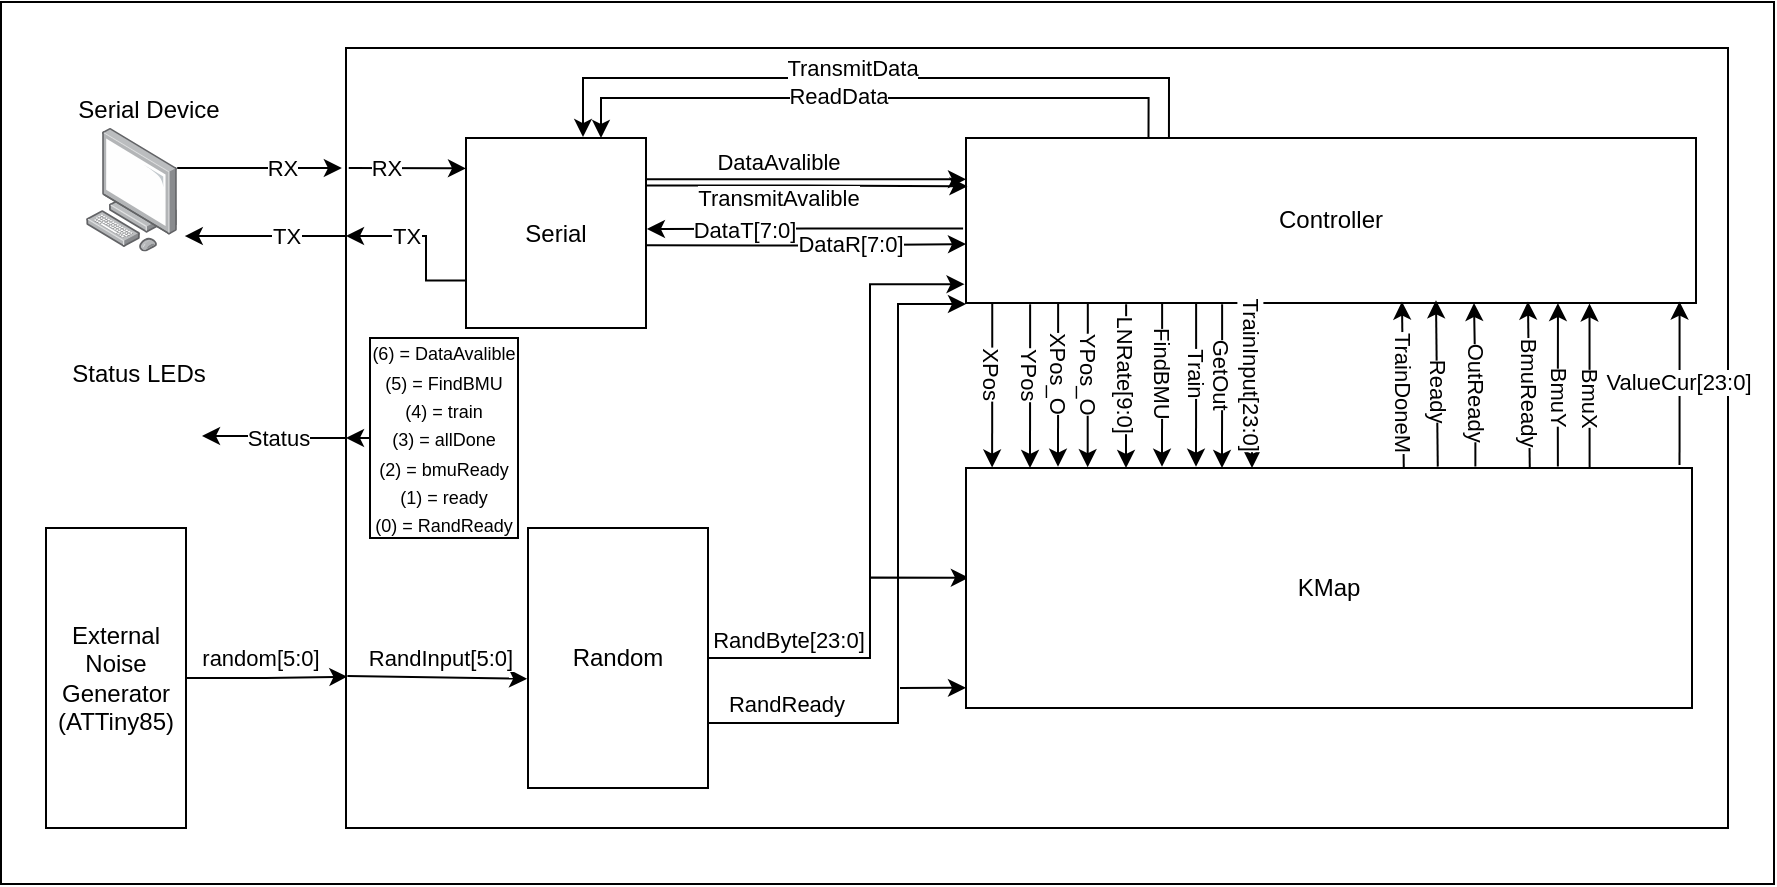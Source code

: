 <mxfile version="14.2.2" type="device"><diagram id="R2lEEEUBdFMjLlhIrx00" name="Page-1"><mxGraphModel dx="1265" dy="232" grid="0" gridSize="10" guides="1" tooltips="1" connect="1" arrows="1" fold="1" page="1" pageScale="1" pageWidth="850" pageHeight="1100" math="0" shadow="0" extFonts="Permanent Marker^https://fonts.googleapis.com/css?family=Permanent+Marker"><root><mxCell id="0"/><mxCell id="1" parent="0"/><mxCell id="EjHJey0WgE5apxIAujF4-113" value="" style="rounded=0;whiteSpace=wrap;html=1;" vertex="1" parent="1"><mxGeometry x="-22.5" y="27" width="886.5" height="441" as="geometry"/></mxCell><mxCell id="EjHJey0WgE5apxIAujF4-12" style="edgeStyle=orthogonalEdgeStyle;rounded=0;orthogonalLoop=1;jettySize=auto;html=1;exitX=0;exitY=0.25;exitDx=0;exitDy=0;entryX=1.083;entryY=0.874;entryDx=0;entryDy=0;entryPerimeter=0;" edge="1" parent="1" source="EjHJey0WgE5apxIAujF4-6" target="EjHJey0WgE5apxIAujF4-10"><mxGeometry relative="1" as="geometry"><Array as="points"><mxPoint x="150" y="144"/></Array></mxGeometry></mxCell><mxCell id="EjHJey0WgE5apxIAujF4-14" value="TX" style="edgeLabel;html=1;align=center;verticalAlign=middle;resizable=0;points=[];" vertex="1" connectable="0" parent="EjHJey0WgE5apxIAujF4-12"><mxGeometry x="-0.197" relative="1" as="geometry"><mxPoint as="offset"/></mxGeometry></mxCell><mxCell id="EjHJey0WgE5apxIAujF4-29" style="edgeStyle=orthogonalEdgeStyle;rounded=0;orthogonalLoop=1;jettySize=auto;html=1;exitX=0;exitY=0.5;exitDx=0;exitDy=0;" edge="1" parent="1" source="EjHJey0WgE5apxIAujF4-6" target="EjHJey0WgE5apxIAujF4-25"><mxGeometry relative="1" as="geometry"><mxPoint x="80" y="200" as="targetPoint"/><Array as="points"><mxPoint x="115" y="244"/></Array></mxGeometry></mxCell><mxCell id="EjHJey0WgE5apxIAujF4-31" value="Status" style="edgeLabel;html=1;align=center;verticalAlign=middle;resizable=0;points=[];" vertex="1" connectable="0" parent="EjHJey0WgE5apxIAujF4-29"><mxGeometry x="-0.072" relative="1" as="geometry"><mxPoint as="offset"/></mxGeometry></mxCell><mxCell id="EjHJey0WgE5apxIAujF4-6" value="" style="rounded=0;whiteSpace=wrap;html=1;" vertex="1" parent="1"><mxGeometry x="150" y="50" width="691" height="390" as="geometry"/></mxCell><mxCell id="EjHJey0WgE5apxIAujF4-51" style="edgeStyle=orthogonalEdgeStyle;rounded=0;orthogonalLoop=1;jettySize=auto;html=1;exitX=0.25;exitY=0;exitDx=0;exitDy=0;entryX=0.75;entryY=0;entryDx=0;entryDy=0;" edge="1" parent="1" source="EjHJey0WgE5apxIAujF4-1" target="EjHJey0WgE5apxIAujF4-2"><mxGeometry relative="1" as="geometry"/></mxCell><mxCell id="EjHJey0WgE5apxIAujF4-53" value="ReadData" style="edgeLabel;html=1;align=center;verticalAlign=middle;resizable=0;points=[];" vertex="1" connectable="0" parent="EjHJey0WgE5apxIAujF4-51"><mxGeometry x="0.117" y="-1" relative="1" as="geometry"><mxPoint as="offset"/></mxGeometry></mxCell><mxCell id="EjHJey0WgE5apxIAujF4-56" style="edgeStyle=orthogonalEdgeStyle;rounded=0;orthogonalLoop=1;jettySize=auto;html=1;entryX=1.005;entryY=0.479;entryDx=0;entryDy=0;entryPerimeter=0;exitX=-0.004;exitY=0.549;exitDx=0;exitDy=0;exitPerimeter=0;" edge="1" parent="1" source="EjHJey0WgE5apxIAujF4-1" target="EjHJey0WgE5apxIAujF4-2"><mxGeometry relative="1" as="geometry"/></mxCell><mxCell id="EjHJey0WgE5apxIAujF4-58" value="DataT[7:0]" style="edgeLabel;html=1;align=center;verticalAlign=middle;resizable=0;points=[];" vertex="1" connectable="0" parent="EjHJey0WgE5apxIAujF4-56"><mxGeometry x="0.384" relative="1" as="geometry"><mxPoint as="offset"/></mxGeometry></mxCell><mxCell id="EjHJey0WgE5apxIAujF4-1" value="Controller" style="rounded=0;whiteSpace=wrap;html=1;" vertex="1" parent="1"><mxGeometry x="460" y="95" width="365" height="82.5" as="geometry"/></mxCell><mxCell id="EjHJey0WgE5apxIAujF4-15" style="edgeStyle=orthogonalEdgeStyle;rounded=0;orthogonalLoop=1;jettySize=auto;html=1;exitX=0;exitY=0.75;exitDx=0;exitDy=0;entryX=0;entryY=0.24;entryDx=0;entryDy=0;entryPerimeter=0;" edge="1" parent="1" source="EjHJey0WgE5apxIAujF4-2" target="EjHJey0WgE5apxIAujF4-6"><mxGeometry relative="1" as="geometry"><Array as="points"><mxPoint x="190" y="166"/><mxPoint x="190" y="144"/><mxPoint x="150" y="144"/></Array></mxGeometry></mxCell><mxCell id="EjHJey0WgE5apxIAujF4-16" value="TX" style="edgeLabel;html=1;align=center;verticalAlign=middle;resizable=0;points=[];" vertex="1" connectable="0" parent="EjHJey0WgE5apxIAujF4-15"><mxGeometry x="0.275" relative="1" as="geometry"><mxPoint as="offset"/></mxGeometry></mxCell><mxCell id="EjHJey0WgE5apxIAujF4-46" style="edgeStyle=orthogonalEdgeStyle;rounded=0;orthogonalLoop=1;jettySize=auto;html=1;exitX=1;exitY=0.25;exitDx=0;exitDy=0;entryX=0;entryY=0.25;entryDx=0;entryDy=0;" edge="1" parent="1" source="EjHJey0WgE5apxIAujF4-2" target="EjHJey0WgE5apxIAujF4-1"><mxGeometry relative="1" as="geometry"><Array as="points"><mxPoint x="300" y="116"/></Array></mxGeometry></mxCell><mxCell id="EjHJey0WgE5apxIAujF4-47" value="DataAvalible" style="edgeLabel;html=1;align=center;verticalAlign=middle;resizable=0;points=[];" vertex="1" connectable="0" parent="EjHJey0WgE5apxIAujF4-46"><mxGeometry x="-0.116" y="3" relative="1" as="geometry"><mxPoint x="-2.94" y="-5.61" as="offset"/></mxGeometry></mxCell><mxCell id="EjHJey0WgE5apxIAujF4-48" style="edgeStyle=orthogonalEdgeStyle;rounded=0;orthogonalLoop=1;jettySize=auto;html=1;exitX=1;exitY=0.25;exitDx=0;exitDy=0;entryX=0.002;entryY=0.293;entryDx=0;entryDy=0;entryPerimeter=0;" edge="1" parent="1" source="EjHJey0WgE5apxIAujF4-2" target="EjHJey0WgE5apxIAujF4-1"><mxGeometry relative="1" as="geometry"/></mxCell><mxCell id="EjHJey0WgE5apxIAujF4-50" value="TransmitAvalible" style="edgeLabel;html=1;align=center;verticalAlign=middle;resizable=0;points=[];" vertex="1" connectable="0" parent="EjHJey0WgE5apxIAujF4-48"><mxGeometry x="0.061" y="1" relative="1" as="geometry"><mxPoint x="-18.93" y="6.79" as="offset"/></mxGeometry></mxCell><mxCell id="EjHJey0WgE5apxIAujF4-55" style="edgeStyle=orthogonalEdgeStyle;rounded=0;orthogonalLoop=1;jettySize=auto;html=1;exitX=1.002;exitY=0.565;exitDx=0;exitDy=0;entryX=0;entryY=0.643;entryDx=0;entryDy=0;entryPerimeter=0;exitPerimeter=0;" edge="1" parent="1" source="EjHJey0WgE5apxIAujF4-2" target="EjHJey0WgE5apxIAujF4-1"><mxGeometry relative="1" as="geometry"/></mxCell><mxCell id="EjHJey0WgE5apxIAujF4-57" value="DataR[7:0]" style="edgeLabel;html=1;align=center;verticalAlign=middle;resizable=0;points=[];" vertex="1" connectable="0" parent="EjHJey0WgE5apxIAujF4-55"><mxGeometry x="0.275" relative="1" as="geometry"><mxPoint as="offset"/></mxGeometry></mxCell><mxCell id="EjHJey0WgE5apxIAujF4-2" value="Serial" style="rounded=0;whiteSpace=wrap;html=1;" vertex="1" parent="1"><mxGeometry x="210" y="95" width="90" height="95" as="geometry"/></mxCell><mxCell id="EjHJey0WgE5apxIAujF4-39" style="edgeStyle=orthogonalEdgeStyle;rounded=0;orthogonalLoop=1;jettySize=auto;html=1;exitX=1;exitY=0.5;exitDx=0;exitDy=0;entryX=-0.002;entryY=0.886;entryDx=0;entryDy=0;entryPerimeter=0;" edge="1" parent="1" source="EjHJey0WgE5apxIAujF4-3" target="EjHJey0WgE5apxIAujF4-1"><mxGeometry relative="1" as="geometry"><Array as="points"><mxPoint x="412" y="355"/><mxPoint x="412" y="168"/></Array></mxGeometry></mxCell><mxCell id="EjHJey0WgE5apxIAujF4-40" style="edgeStyle=orthogonalEdgeStyle;rounded=0;orthogonalLoop=1;jettySize=auto;html=1;exitX=1;exitY=0.5;exitDx=0;exitDy=0;entryX=0.004;entryY=0.457;entryDx=0;entryDy=0;entryPerimeter=0;" edge="1" parent="1" source="EjHJey0WgE5apxIAujF4-3" target="EjHJey0WgE5apxIAujF4-4"><mxGeometry relative="1" as="geometry"><Array as="points"><mxPoint x="412" y="355"/><mxPoint x="412" y="315"/></Array></mxGeometry></mxCell><mxCell id="EjHJey0WgE5apxIAujF4-41" value="RandByte[23:0]" style="edgeLabel;html=1;align=center;verticalAlign=middle;resizable=0;points=[];" vertex="1" connectable="0" parent="EjHJey0WgE5apxIAujF4-40"><mxGeometry x="-0.306" y="-2" relative="1" as="geometry"><mxPoint x="-19.3" y="-11" as="offset"/></mxGeometry></mxCell><mxCell id="EjHJey0WgE5apxIAujF4-44" style="edgeStyle=orthogonalEdgeStyle;rounded=0;orthogonalLoop=1;jettySize=auto;html=1;exitX=1;exitY=0.75;exitDx=0;exitDy=0;entryX=0;entryY=1;entryDx=0;entryDy=0;" edge="1" parent="1" source="EjHJey0WgE5apxIAujF4-3" target="EjHJey0WgE5apxIAujF4-1"><mxGeometry relative="1" as="geometry"><Array as="points"><mxPoint x="426" y="387"/><mxPoint x="426" y="178"/><mxPoint x="460" y="178"/></Array></mxGeometry></mxCell><mxCell id="EjHJey0WgE5apxIAujF4-45" value="RandReady" style="edgeLabel;html=1;align=center;verticalAlign=middle;resizable=0;points=[];" vertex="1" connectable="0" parent="EjHJey0WgE5apxIAujF4-44"><mxGeometry x="-0.661" y="-1" relative="1" as="geometry"><mxPoint x="-18.84" y="-10.72" as="offset"/></mxGeometry></mxCell><mxCell id="EjHJey0WgE5apxIAujF4-3" value="Random" style="rounded=0;whiteSpace=wrap;html=1;" vertex="1" parent="1"><mxGeometry x="241" y="290" width="90" height="130" as="geometry"/></mxCell><mxCell id="EjHJey0WgE5apxIAujF4-59" style="edgeStyle=orthogonalEdgeStyle;rounded=0;orthogonalLoop=1;jettySize=auto;html=1;entryX=0.96;entryY=1;entryDx=0;entryDy=0;entryPerimeter=0;exitX=0.964;exitY=-0.007;exitDx=0;exitDy=0;exitPerimeter=0;" edge="1" parent="1"><mxGeometry relative="1" as="geometry"><mxPoint x="816.768" y="258.47" as="sourcePoint"/><mxPoint x="816.78" y="176.81" as="targetPoint"/></mxGeometry></mxCell><mxCell id="EjHJey0WgE5apxIAujF4-60" value="ValueCur[23:0]" style="edgeLabel;html=1;align=center;verticalAlign=middle;resizable=0;points=[];" vertex="1" connectable="0" parent="EjHJey0WgE5apxIAujF4-59"><mxGeometry x="0.209" y="1" relative="1" as="geometry"><mxPoint y="8.21" as="offset"/></mxGeometry></mxCell><mxCell id="EjHJey0WgE5apxIAujF4-61" style="edgeStyle=orthogonalEdgeStyle;rounded=0;orthogonalLoop=1;jettySize=auto;html=1;exitX=0.859;exitY=-0.003;exitDx=0;exitDy=0;exitPerimeter=0;entryX=0.866;entryY=1.011;entryDx=0;entryDy=0;entryPerimeter=0;" edge="1" parent="1" source="EjHJey0WgE5apxIAujF4-4"><mxGeometry relative="1" as="geometry"><mxPoint x="770.499" y="258.35" as="sourcePoint"/><mxPoint x="771.754" y="177.718" as="targetPoint"/><Array as="points"><mxPoint x="772" y="258"/></Array></mxGeometry></mxCell><mxCell id="EjHJey0WgE5apxIAujF4-62" value="BmuX" style="edgeLabel;html=1;align=center;verticalAlign=middle;resizable=0;points=[];rotation=90;" vertex="1" connectable="0" parent="EjHJey0WgE5apxIAujF4-61"><mxGeometry x="-0.174" y="2" relative="1" as="geometry"><mxPoint x="2" y="-1.44" as="offset"/></mxGeometry></mxCell><mxCell id="EjHJey0WgE5apxIAujF4-65" style="edgeStyle=orthogonalEdgeStyle;rounded=0;orthogonalLoop=1;jettySize=auto;html=1;exitX=0.75;exitY=0;exitDx=0;exitDy=0;" edge="1" parent="1" target="EjHJey0WgE5apxIAujF4-1"><mxGeometry relative="1" as="geometry"><mxPoint x="714.69" y="259.31" as="sourcePoint"/><mxPoint x="713.795" y="176.15" as="targetPoint"/><Array as="points"><mxPoint x="715" y="218"/><mxPoint x="714" y="218"/></Array></mxGeometry></mxCell><mxCell id="EjHJey0WgE5apxIAujF4-66" value="OutReady" style="edgeLabel;html=1;align=center;verticalAlign=middle;resizable=0;points=[];rotation=90;" vertex="1" connectable="0" parent="EjHJey0WgE5apxIAujF4-65"><mxGeometry x="0.184" y="-1" relative="1" as="geometry"><mxPoint x="0.09" y="10.72" as="offset"/></mxGeometry></mxCell><mxCell id="EjHJey0WgE5apxIAujF4-4" value="KMap" style="rounded=0;whiteSpace=wrap;html=1;" vertex="1" parent="1"><mxGeometry x="460" y="260" width="363" height="120" as="geometry"/></mxCell><mxCell id="EjHJey0WgE5apxIAujF4-9" style="edgeStyle=orthogonalEdgeStyle;rounded=0;orthogonalLoop=1;jettySize=auto;html=1;exitX=1;exitY=0.5;exitDx=0;exitDy=0;entryX=0.001;entryY=0.806;entryDx=0;entryDy=0;entryPerimeter=0;" edge="1" parent="1" source="EjHJey0WgE5apxIAujF4-5" target="EjHJey0WgE5apxIAujF4-6"><mxGeometry relative="1" as="geometry"/></mxCell><mxCell id="EjHJey0WgE5apxIAujF4-33" value="random[5:0]" style="edgeLabel;html=1;align=center;verticalAlign=middle;resizable=0;points=[];" vertex="1" connectable="0" parent="EjHJey0WgE5apxIAujF4-9"><mxGeometry x="-0.28" y="2" relative="1" as="geometry"><mxPoint x="7" y="-8" as="offset"/></mxGeometry></mxCell><mxCell id="EjHJey0WgE5apxIAujF4-5" value="External Noise Generator&lt;br&gt;(ATTiny85)" style="rounded=0;whiteSpace=wrap;html=1;" vertex="1" parent="1"><mxGeometry y="290" width="70" height="150" as="geometry"/></mxCell><mxCell id="EjHJey0WgE5apxIAujF4-11" style="edgeStyle=orthogonalEdgeStyle;rounded=0;orthogonalLoop=1;jettySize=auto;html=1;entryX=-0.003;entryY=0.154;entryDx=0;entryDy=0;entryPerimeter=0;" edge="1" parent="1" source="EjHJey0WgE5apxIAujF4-10" target="EjHJey0WgE5apxIAujF4-6"><mxGeometry relative="1" as="geometry"><Array as="points"><mxPoint x="100" y="110"/><mxPoint x="100" y="110"/></Array></mxGeometry></mxCell><mxCell id="EjHJey0WgE5apxIAujF4-13" value="RX" style="edgeLabel;html=1;align=center;verticalAlign=middle;resizable=0;points=[];" vertex="1" connectable="0" parent="EjHJey0WgE5apxIAujF4-11"><mxGeometry x="0.272" relative="1" as="geometry"><mxPoint as="offset"/></mxGeometry></mxCell><mxCell id="EjHJey0WgE5apxIAujF4-10" value="" style="points=[];aspect=fixed;html=1;align=center;shadow=0;dashed=0;image;image=img/lib/allied_telesis/computer_and_terminals/Personal_Computer.svg;" vertex="1" parent="1"><mxGeometry x="20.0" y="90" width="45.6" height="61.8" as="geometry"/></mxCell><mxCell id="EjHJey0WgE5apxIAujF4-17" value="" style="endArrow=classic;html=1;exitX=0.002;exitY=0.154;exitDx=0;exitDy=0;exitPerimeter=0;entryX=0;entryY=0.16;entryDx=0;entryDy=0;entryPerimeter=0;" edge="1" parent="1" source="EjHJey0WgE5apxIAujF4-6" target="EjHJey0WgE5apxIAujF4-2"><mxGeometry width="50" height="50" relative="1" as="geometry"><mxPoint x="170" y="170" as="sourcePoint"/><mxPoint x="220" y="120" as="targetPoint"/></mxGeometry></mxCell><mxCell id="EjHJey0WgE5apxIAujF4-18" value="RX" style="edgeLabel;html=1;align=center;verticalAlign=middle;resizable=0;points=[];" vertex="1" connectable="0" parent="EjHJey0WgE5apxIAujF4-17"><mxGeometry x="-0.39" relative="1" as="geometry"><mxPoint as="offset"/></mxGeometry></mxCell><mxCell id="EjHJey0WgE5apxIAujF4-28" value="" style="group" vertex="1" connectable="0" parent="1"><mxGeometry x="19" y="221" width="60" height="40" as="geometry"/></mxCell><mxCell id="EjHJey0WgE5apxIAujF4-19" value="" style="shape=image;html=1;verticalAlign=top;verticalLabelPosition=bottom;labelBackgroundColor=#ffffff;imageAspect=0;aspect=fixed;image=https://cdn1.iconfinder.com/data/icons/nuvola2/48x48/actions/ledlightblue.png" vertex="1" parent="EjHJey0WgE5apxIAujF4-28"><mxGeometry x="21" y="0.5" width="19" height="19" as="geometry"/></mxCell><mxCell id="EjHJey0WgE5apxIAujF4-20" value="" style="shape=image;html=1;verticalAlign=top;verticalLabelPosition=bottom;labelBackgroundColor=#ffffff;imageAspect=0;aspect=fixed;image=https://cdn1.iconfinder.com/data/icons/nuvola2/48x48/actions/ledorange.png" vertex="1" parent="EjHJey0WgE5apxIAujF4-28"><mxGeometry x="40" width="20" height="20" as="geometry"/></mxCell><mxCell id="EjHJey0WgE5apxIAujF4-21" value="" style="shape=image;html=1;verticalAlign=top;verticalLabelPosition=bottom;labelBackgroundColor=#ffffff;imageAspect=0;aspect=fixed;image=https://cdn1.iconfinder.com/data/icons/nuvola2/48x48/actions/ledlightblue.png" vertex="1" parent="EjHJey0WgE5apxIAujF4-28"><mxGeometry x="1" y="20.5" width="19" height="19" as="geometry"/></mxCell><mxCell id="EjHJey0WgE5apxIAujF4-22" value="" style="shape=image;html=1;verticalAlign=top;verticalLabelPosition=bottom;labelBackgroundColor=#ffffff;imageAspect=0;aspect=fixed;image=https://cdn1.iconfinder.com/data/icons/nuvola2/48x48/actions/ledorange.png" vertex="1" parent="EjHJey0WgE5apxIAujF4-28"><mxGeometry x="20" y="20" width="20" height="20" as="geometry"/></mxCell><mxCell id="EjHJey0WgE5apxIAujF4-25" value="" style="shape=image;html=1;verticalAlign=top;verticalLabelPosition=bottom;labelBackgroundColor=#ffffff;imageAspect=0;aspect=fixed;image=https://cdn1.iconfinder.com/data/icons/nuvola2/48x48/actions/ledlightblue.png" vertex="1" parent="EjHJey0WgE5apxIAujF4-28"><mxGeometry x="40" y="21" width="19" height="19" as="geometry"/></mxCell><mxCell id="EjHJey0WgE5apxIAujF4-26" value="" style="shape=image;html=1;verticalAlign=top;verticalLabelPosition=bottom;labelBackgroundColor=#ffffff;imageAspect=0;aspect=fixed;image=https://cdn1.iconfinder.com/data/icons/nuvola2/48x48/actions/ledorange.png" vertex="1" parent="EjHJey0WgE5apxIAujF4-28"><mxGeometry y="1" width="20" height="20" as="geometry"/></mxCell><mxCell id="EjHJey0WgE5apxIAujF4-32" value="Status LEDs" style="text;html=1;align=center;verticalAlign=middle;resizable=0;points=[];autosize=1;" vertex="1" parent="1"><mxGeometry x="6" y="203" width="80" height="20" as="geometry"/></mxCell><mxCell id="EjHJey0WgE5apxIAujF4-36" value="" style="endArrow=classic;html=1;exitX=0.001;exitY=0.805;exitDx=0;exitDy=0;exitPerimeter=0;entryX=-0.005;entryY=0.58;entryDx=0;entryDy=0;entryPerimeter=0;" edge="1" parent="1" source="EjHJey0WgE5apxIAujF4-6" target="EjHJey0WgE5apxIAujF4-3"><mxGeometry width="50" height="50" relative="1" as="geometry"><mxPoint x="200" y="340" as="sourcePoint"/><mxPoint x="250" y="290" as="targetPoint"/><Array as="points"/></mxGeometry></mxCell><mxCell id="EjHJey0WgE5apxIAujF4-37" value="RandInput[5:0]" style="edgeLabel;html=1;align=center;verticalAlign=middle;resizable=0;points=[];" vertex="1" connectable="0" parent="EjHJey0WgE5apxIAujF4-36"><mxGeometry x="0.291" relative="1" as="geometry"><mxPoint x="-11.44" y="-10.52" as="offset"/></mxGeometry></mxCell><mxCell id="EjHJey0WgE5apxIAujF4-52" style="edgeStyle=orthogonalEdgeStyle;rounded=0;orthogonalLoop=1;jettySize=auto;html=1;exitX=0.278;exitY=-0.006;exitDx=0;exitDy=0;entryX=0.65;entryY=-0.005;entryDx=0;entryDy=0;exitPerimeter=0;entryPerimeter=0;" edge="1" parent="1" source="EjHJey0WgE5apxIAujF4-1" target="EjHJey0WgE5apxIAujF4-2"><mxGeometry relative="1" as="geometry"><mxPoint x="512.5" y="69" as="sourcePoint"/><mxPoint x="270" y="69" as="targetPoint"/><Array as="points"><mxPoint x="562" y="65"/><mxPoint x="268" y="65"/></Array></mxGeometry></mxCell><mxCell id="EjHJey0WgE5apxIAujF4-54" value="TransmitData" style="edgeLabel;html=1;align=center;verticalAlign=middle;resizable=0;points=[];" vertex="1" connectable="0" parent="EjHJey0WgE5apxIAujF4-52"><mxGeometry x="-0.163" relative="1" as="geometry"><mxPoint x="-40.65" y="-5" as="offset"/></mxGeometry></mxCell><mxCell id="EjHJey0WgE5apxIAujF4-63" style="edgeStyle=orthogonalEdgeStyle;rounded=0;orthogonalLoop=1;jettySize=auto;html=1;exitX=0.804;exitY=-0.002;exitDx=0;exitDy=0;exitPerimeter=0;" edge="1" parent="1"><mxGeometry relative="1" as="geometry"><mxPoint x="755.94" y="259.31" as="sourcePoint"/><mxPoint x="755.98" y="177.55" as="targetPoint"/><Array as="points"><mxPoint x="755.94" y="238.05"/><mxPoint x="755.94" y="238.05"/></Array></mxGeometry></mxCell><mxCell id="EjHJey0WgE5apxIAujF4-64" value="BmuY" style="edgeLabel;html=1;align=center;verticalAlign=middle;resizable=0;points=[];rotation=90;" vertex="1" connectable="0" parent="EjHJey0WgE5apxIAujF4-63"><mxGeometry x="-0.174" y="2" relative="1" as="geometry"><mxPoint x="2.99" y="-1.55" as="offset"/></mxGeometry></mxCell><mxCell id="EjHJey0WgE5apxIAujF4-67" style="edgeStyle=orthogonalEdgeStyle;rounded=0;orthogonalLoop=1;jettySize=auto;html=1;exitX=0.75;exitY=0;exitDx=0;exitDy=0;entryX=0.745;entryY=0.992;entryDx=0;entryDy=0;entryPerimeter=0;" edge="1" parent="1"><mxGeometry relative="1" as="geometry"><mxPoint x="695.89" y="259.31" as="sourcePoint"/><mxPoint x="694.995" y="176.15" as="targetPoint"/><Array as="points"><mxPoint x="694.94" y="259.31"/></Array></mxGeometry></mxCell><mxCell id="EjHJey0WgE5apxIAujF4-68" value="Ready" style="edgeLabel;html=1;align=center;verticalAlign=middle;resizable=0;points=[];rotation=90;" vertex="1" connectable="0" parent="EjHJey0WgE5apxIAujF4-67"><mxGeometry x="0.184" y="-1" relative="1" as="geometry"><mxPoint x="0.09" y="10.72" as="offset"/></mxGeometry></mxCell><mxCell id="EjHJey0WgE5apxIAujF4-69" style="edgeStyle=orthogonalEdgeStyle;rounded=0;orthogonalLoop=1;jettySize=auto;html=1;exitX=0.75;exitY=0;exitDx=0;exitDy=0;entryX=0.745;entryY=0.992;entryDx=0;entryDy=0;entryPerimeter=0;" edge="1" parent="1"><mxGeometry relative="1" as="geometry"><mxPoint x="678.89" y="259.97" as="sourcePoint"/><mxPoint x="677.995" y="176.81" as="targetPoint"/><Array as="points"><mxPoint x="677.94" y="260.31"/></Array></mxGeometry></mxCell><mxCell id="EjHJey0WgE5apxIAujF4-70" value="TrainDoneM" style="edgeLabel;html=1;align=center;verticalAlign=middle;resizable=0;points=[];rotation=90;" vertex="1" connectable="0" parent="EjHJey0WgE5apxIAujF4-69"><mxGeometry x="0.184" y="-1" relative="1" as="geometry"><mxPoint x="0.09" y="10.72" as="offset"/></mxGeometry></mxCell><mxCell id="EjHJey0WgE5apxIAujF4-71" style="edgeStyle=orthogonalEdgeStyle;rounded=0;orthogonalLoop=1;jettySize=auto;html=1;exitX=0.75;exitY=0;exitDx=0;exitDy=0;entryX=0.745;entryY=0.992;entryDx=0;entryDy=0;entryPerimeter=0;" edge="1" parent="1"><mxGeometry relative="1" as="geometry"><mxPoint x="741.89" y="259.97" as="sourcePoint"/><mxPoint x="740.995" y="176.81" as="targetPoint"/><Array as="points"><mxPoint x="740.94" y="260.31"/></Array></mxGeometry></mxCell><mxCell id="EjHJey0WgE5apxIAujF4-72" value="BmuReady" style="edgeLabel;html=1;align=center;verticalAlign=middle;resizable=0;points=[];rotation=90;" vertex="1" connectable="0" parent="EjHJey0WgE5apxIAujF4-71"><mxGeometry x="0.184" y="-1" relative="1" as="geometry"><mxPoint x="0.09" y="10.72" as="offset"/></mxGeometry></mxCell><mxCell id="EjHJey0WgE5apxIAujF4-86" value="" style="endArrow=classic;html=1;exitX=0.036;exitY=1.005;exitDx=0;exitDy=0;exitPerimeter=0;entryX=0.036;entryY=-0.002;entryDx=0;entryDy=0;entryPerimeter=0;" edge="1" parent="1" source="EjHJey0WgE5apxIAujF4-1" target="EjHJey0WgE5apxIAujF4-4"><mxGeometry width="50" height="50" relative="1" as="geometry"><mxPoint x="496" y="232" as="sourcePoint"/><mxPoint x="546" y="182" as="targetPoint"/></mxGeometry></mxCell><mxCell id="EjHJey0WgE5apxIAujF4-87" value="XPos" style="edgeLabel;html=1;align=center;verticalAlign=middle;resizable=0;points=[];rotation=90;" vertex="1" connectable="0" parent="EjHJey0WgE5apxIAujF4-86"><mxGeometry x="-0.162" relative="1" as="geometry"><mxPoint as="offset"/></mxGeometry></mxCell><mxCell id="EjHJey0WgE5apxIAujF4-88" value="" style="endArrow=classic;html=1;exitX=0.036;exitY=1.005;exitDx=0;exitDy=0;exitPerimeter=0;entryX=0.036;entryY=-0.002;entryDx=0;entryDy=0;entryPerimeter=0;" edge="1" parent="1"><mxGeometry width="50" height="50" relative="1" as="geometry"><mxPoint x="492.074" y="178.152" as="sourcePoint"/><mxPoint x="492.002" y="260.0" as="targetPoint"/></mxGeometry></mxCell><mxCell id="EjHJey0WgE5apxIAujF4-89" value="YPos" style="edgeLabel;html=1;align=center;verticalAlign=middle;resizable=0;points=[];rotation=90;" vertex="1" connectable="0" parent="EjHJey0WgE5apxIAujF4-88"><mxGeometry x="-0.162" relative="1" as="geometry"><mxPoint as="offset"/></mxGeometry></mxCell><mxCell id="EjHJey0WgE5apxIAujF4-90" value="" style="endArrow=classic;html=1;exitX=0.036;exitY=1.005;exitDx=0;exitDy=0;exitPerimeter=0;entryX=0.036;entryY=-0.002;entryDx=0;entryDy=0;entryPerimeter=0;" edge="1" parent="1"><mxGeometry width="50" height="50" relative="1" as="geometry"><mxPoint x="506.074" y="177.502" as="sourcePoint"/><mxPoint x="506.002" y="259.35" as="targetPoint"/></mxGeometry></mxCell><mxCell id="EjHJey0WgE5apxIAujF4-91" value="XPos_O" style="edgeLabel;html=1;align=center;verticalAlign=middle;resizable=0;points=[];rotation=90;" vertex="1" connectable="0" parent="EjHJey0WgE5apxIAujF4-90"><mxGeometry x="-0.162" relative="1" as="geometry"><mxPoint as="offset"/></mxGeometry></mxCell><mxCell id="EjHJey0WgE5apxIAujF4-92" value="" style="endArrow=classic;html=1;exitX=0.036;exitY=1.005;exitDx=0;exitDy=0;exitPerimeter=0;entryX=0.036;entryY=-0.002;entryDx=0;entryDy=0;entryPerimeter=0;" edge="1" parent="1"><mxGeometry width="50" height="50" relative="1" as="geometry"><mxPoint x="520.904" y="177.742" as="sourcePoint"/><mxPoint x="520.832" y="259.59" as="targetPoint"/></mxGeometry></mxCell><mxCell id="EjHJey0WgE5apxIAujF4-93" value="YPos_O" style="edgeLabel;html=1;align=center;verticalAlign=middle;resizable=0;points=[];rotation=90;" vertex="1" connectable="0" parent="EjHJey0WgE5apxIAujF4-92"><mxGeometry x="-0.162" relative="1" as="geometry"><mxPoint as="offset"/></mxGeometry></mxCell><mxCell id="EjHJey0WgE5apxIAujF4-94" value="" style="endArrow=classic;html=1;exitX=0.036;exitY=1.005;exitDx=0;exitDy=0;exitPerimeter=0;entryX=0.036;entryY=-0.002;entryDx=0;entryDy=0;entryPerimeter=0;" edge="1" parent="1"><mxGeometry width="50" height="50" relative="1" as="geometry"><mxPoint x="540.074" y="178.152" as="sourcePoint"/><mxPoint x="540.002" y="260.0" as="targetPoint"/></mxGeometry></mxCell><mxCell id="EjHJey0WgE5apxIAujF4-95" value="LNRate[9:0]" style="edgeLabel;html=1;align=center;verticalAlign=middle;resizable=0;points=[];rotation=90;" vertex="1" connectable="0" parent="EjHJey0WgE5apxIAujF4-94"><mxGeometry x="-0.162" relative="1" as="geometry"><mxPoint as="offset"/></mxGeometry></mxCell><mxCell id="EjHJey0WgE5apxIAujF4-96" value="" style="endArrow=classic;html=1;exitX=0.036;exitY=1.005;exitDx=0;exitDy=0;exitPerimeter=0;entryX=0.036;entryY=-0.002;entryDx=0;entryDy=0;entryPerimeter=0;" edge="1" parent="1"><mxGeometry width="50" height="50" relative="1" as="geometry"><mxPoint x="558.074" y="177.502" as="sourcePoint"/><mxPoint x="558.002" y="259.35" as="targetPoint"/></mxGeometry></mxCell><mxCell id="EjHJey0WgE5apxIAujF4-97" value="FindBMU" style="edgeLabel;html=1;align=center;verticalAlign=middle;resizable=0;points=[];rotation=90;" vertex="1" connectable="0" parent="EjHJey0WgE5apxIAujF4-96"><mxGeometry x="-0.162" relative="1" as="geometry"><mxPoint as="offset"/></mxGeometry></mxCell><mxCell id="EjHJey0WgE5apxIAujF4-98" value="" style="endArrow=classic;html=1;exitX=0.036;exitY=1.005;exitDx=0;exitDy=0;exitPerimeter=0;entryX=0.036;entryY=-0.002;entryDx=0;entryDy=0;entryPerimeter=0;" edge="1" parent="1"><mxGeometry width="50" height="50" relative="1" as="geometry"><mxPoint x="575.074" y="177.502" as="sourcePoint"/><mxPoint x="575.002" y="259.35" as="targetPoint"/></mxGeometry></mxCell><mxCell id="EjHJey0WgE5apxIAujF4-99" value="Train" style="edgeLabel;html=1;align=center;verticalAlign=middle;resizable=0;points=[];rotation=90;" vertex="1" connectable="0" parent="EjHJey0WgE5apxIAujF4-98"><mxGeometry x="-0.162" relative="1" as="geometry"><mxPoint as="offset"/></mxGeometry></mxCell><mxCell id="EjHJey0WgE5apxIAujF4-100" value="" style="endArrow=classic;html=1;exitX=0.036;exitY=1.005;exitDx=0;exitDy=0;exitPerimeter=0;entryX=0.036;entryY=-0.002;entryDx=0;entryDy=0;entryPerimeter=0;" edge="1" parent="1"><mxGeometry width="50" height="50" relative="1" as="geometry"><mxPoint x="603.074" y="178.152" as="sourcePoint"/><mxPoint x="603.002" y="260" as="targetPoint"/></mxGeometry></mxCell><mxCell id="EjHJey0WgE5apxIAujF4-101" value="TrainInput[23:0]" style="edgeLabel;html=1;align=center;verticalAlign=middle;resizable=0;points=[];rotation=90;" vertex="1" connectable="0" parent="EjHJey0WgE5apxIAujF4-100"><mxGeometry x="-0.162" relative="1" as="geometry"><mxPoint as="offset"/></mxGeometry></mxCell><mxCell id="EjHJey0WgE5apxIAujF4-102" value="" style="endArrow=classic;html=1;exitX=0.036;exitY=1.005;exitDx=0;exitDy=0;exitPerimeter=0;entryX=0.036;entryY=-0.002;entryDx=0;entryDy=0;entryPerimeter=0;" edge="1" parent="1"><mxGeometry width="50" height="50" relative="1" as="geometry"><mxPoint x="588.074" y="178.152" as="sourcePoint"/><mxPoint x="588.002" y="260" as="targetPoint"/></mxGeometry></mxCell><mxCell id="EjHJey0WgE5apxIAujF4-103" value="GetOut" style="edgeLabel;html=1;align=center;verticalAlign=middle;resizable=0;points=[];rotation=90;" vertex="1" connectable="0" parent="EjHJey0WgE5apxIAujF4-102"><mxGeometry x="-0.162" relative="1" as="geometry"><mxPoint as="offset"/></mxGeometry></mxCell><mxCell id="EjHJey0WgE5apxIAujF4-106" value="Serial Device" style="text;html=1;align=center;verticalAlign=middle;resizable=0;points=[];autosize=1;" vertex="1" parent="1"><mxGeometry x="10.5" y="72" width="80" height="18" as="geometry"/></mxCell><mxCell id="EjHJey0WgE5apxIAujF4-112" style="edgeStyle=orthogonalEdgeStyle;rounded=0;orthogonalLoop=1;jettySize=auto;html=1;exitX=0;exitY=0.5;exitDx=0;exitDy=0;entryX=0;entryY=0.5;entryDx=0;entryDy=0;" edge="1" parent="1" source="EjHJey0WgE5apxIAujF4-107" target="EjHJey0WgE5apxIAujF4-6"><mxGeometry relative="1" as="geometry"/></mxCell><mxCell id="EjHJey0WgE5apxIAujF4-107" value="&lt;font style=&quot;font-size: 9px&quot;&gt;(6) = DataAvalible&lt;br&gt;(5) = FindBMU&lt;br&gt;(4) = train&lt;br&gt;(3) = allDone &lt;br&gt;(2) = bmuReady &lt;br&gt;(1) = ready &lt;br&gt;(0) = RandReady&lt;/font&gt;" style="rounded=0;whiteSpace=wrap;html=1;" vertex="1" parent="1"><mxGeometry x="162" y="195" width="74" height="100" as="geometry"/></mxCell><mxCell id="EjHJey0WgE5apxIAujF4-109" value="" style="endArrow=classic;html=1;entryX=0;entryY=0.916;entryDx=0;entryDy=0;entryPerimeter=0;" edge="1" parent="1" target="EjHJey0WgE5apxIAujF4-4"><mxGeometry width="50" height="50" relative="1" as="geometry"><mxPoint x="427" y="370" as="sourcePoint"/><mxPoint x="460.363" y="347.48" as="targetPoint"/></mxGeometry></mxCell></root></mxGraphModel></diagram></mxfile>